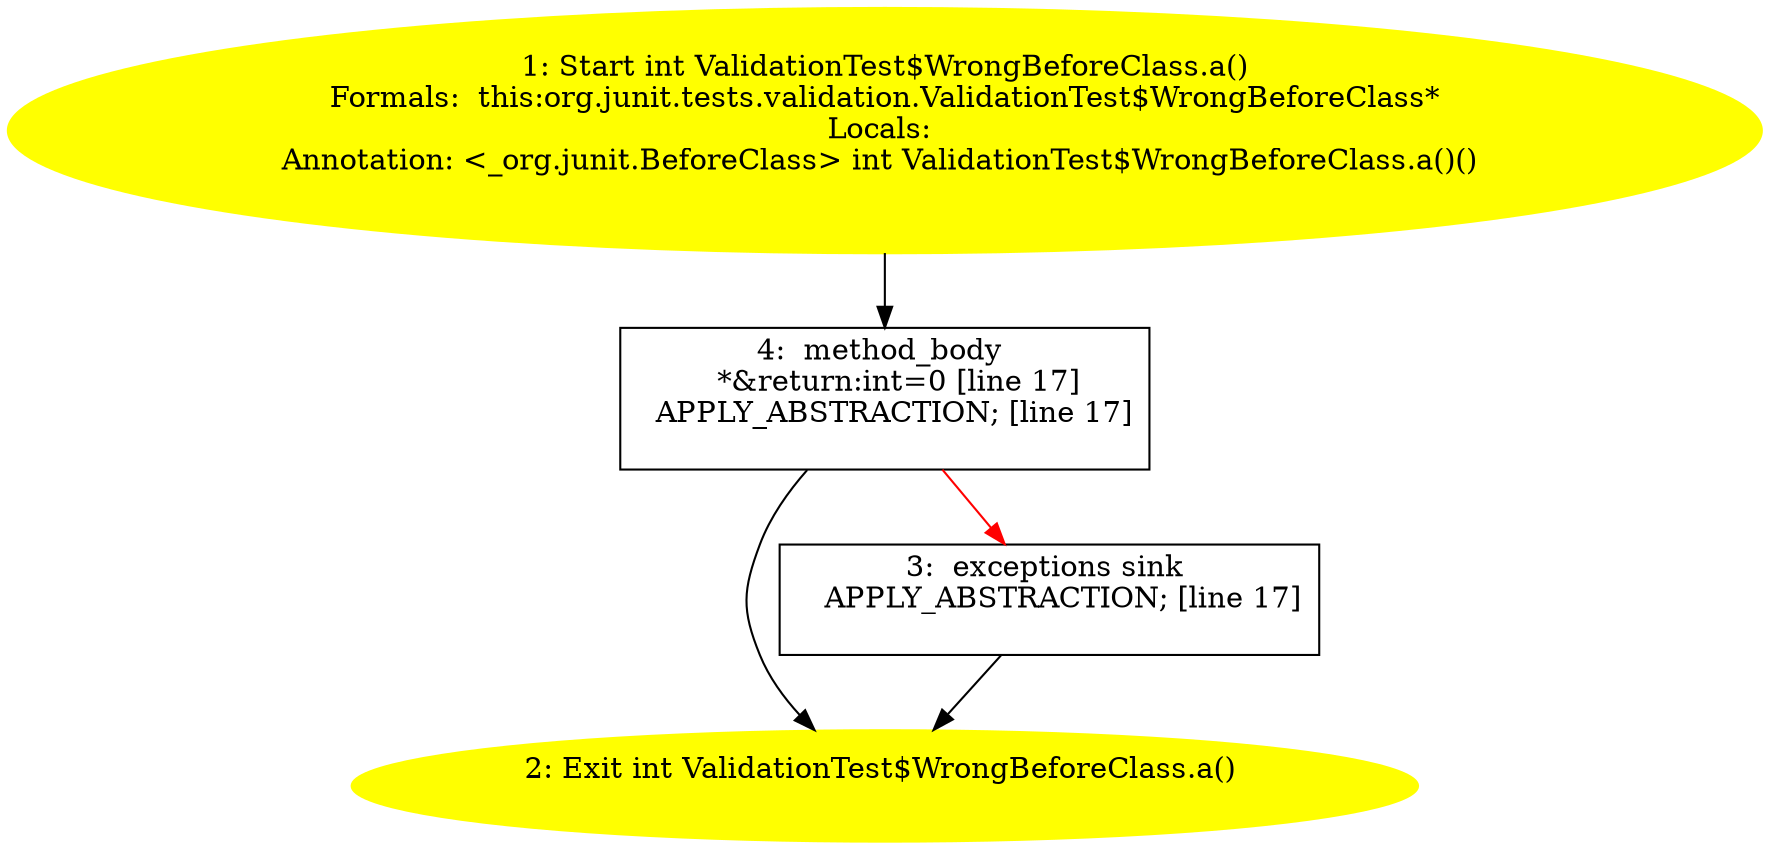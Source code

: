 /* @generated */
digraph cfg {
"org.junit.tests.validation.ValidationTest$WrongBeforeClass.a():int.4c89a8ebf2f38060c740135a36482a61_1" [label="1: Start int ValidationTest$WrongBeforeClass.a()\nFormals:  this:org.junit.tests.validation.ValidationTest$WrongBeforeClass*\nLocals: \nAnnotation: <_org.junit.BeforeClass> int ValidationTest$WrongBeforeClass.a()() \n  " color=yellow style=filled]
	

	 "org.junit.tests.validation.ValidationTest$WrongBeforeClass.a():int.4c89a8ebf2f38060c740135a36482a61_1" -> "org.junit.tests.validation.ValidationTest$WrongBeforeClass.a():int.4c89a8ebf2f38060c740135a36482a61_4" ;
"org.junit.tests.validation.ValidationTest$WrongBeforeClass.a():int.4c89a8ebf2f38060c740135a36482a61_2" [label="2: Exit int ValidationTest$WrongBeforeClass.a() \n  " color=yellow style=filled]
	

"org.junit.tests.validation.ValidationTest$WrongBeforeClass.a():int.4c89a8ebf2f38060c740135a36482a61_3" [label="3:  exceptions sink \n   APPLY_ABSTRACTION; [line 17]\n " shape="box"]
	

	 "org.junit.tests.validation.ValidationTest$WrongBeforeClass.a():int.4c89a8ebf2f38060c740135a36482a61_3" -> "org.junit.tests.validation.ValidationTest$WrongBeforeClass.a():int.4c89a8ebf2f38060c740135a36482a61_2" ;
"org.junit.tests.validation.ValidationTest$WrongBeforeClass.a():int.4c89a8ebf2f38060c740135a36482a61_4" [label="4:  method_body \n   *&return:int=0 [line 17]\n  APPLY_ABSTRACTION; [line 17]\n " shape="box"]
	

	 "org.junit.tests.validation.ValidationTest$WrongBeforeClass.a():int.4c89a8ebf2f38060c740135a36482a61_4" -> "org.junit.tests.validation.ValidationTest$WrongBeforeClass.a():int.4c89a8ebf2f38060c740135a36482a61_2" ;
	 "org.junit.tests.validation.ValidationTest$WrongBeforeClass.a():int.4c89a8ebf2f38060c740135a36482a61_4" -> "org.junit.tests.validation.ValidationTest$WrongBeforeClass.a():int.4c89a8ebf2f38060c740135a36482a61_3" [color="red" ];
}
